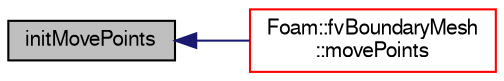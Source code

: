 digraph "initMovePoints"
{
  bgcolor="transparent";
  edge [fontname="FreeSans",fontsize="10",labelfontname="FreeSans",labelfontsize="10"];
  node [fontname="FreeSans",fontsize="10",shape=record];
  rankdir="LR";
  Node9 [label="initMovePoints",height=0.2,width=0.4,color="black", fillcolor="grey75", style="filled", fontcolor="black"];
  Node9 -> Node10 [dir="back",color="midnightblue",fontsize="10",style="solid",fontname="FreeSans"];
  Node10 [label="Foam::fvBoundaryMesh\l::movePoints",height=0.2,width=0.4,color="red",URL="$a22762.html#a6515a3b20e9603401422337166c347f2",tooltip="Correct patches after moving points. "];
}
